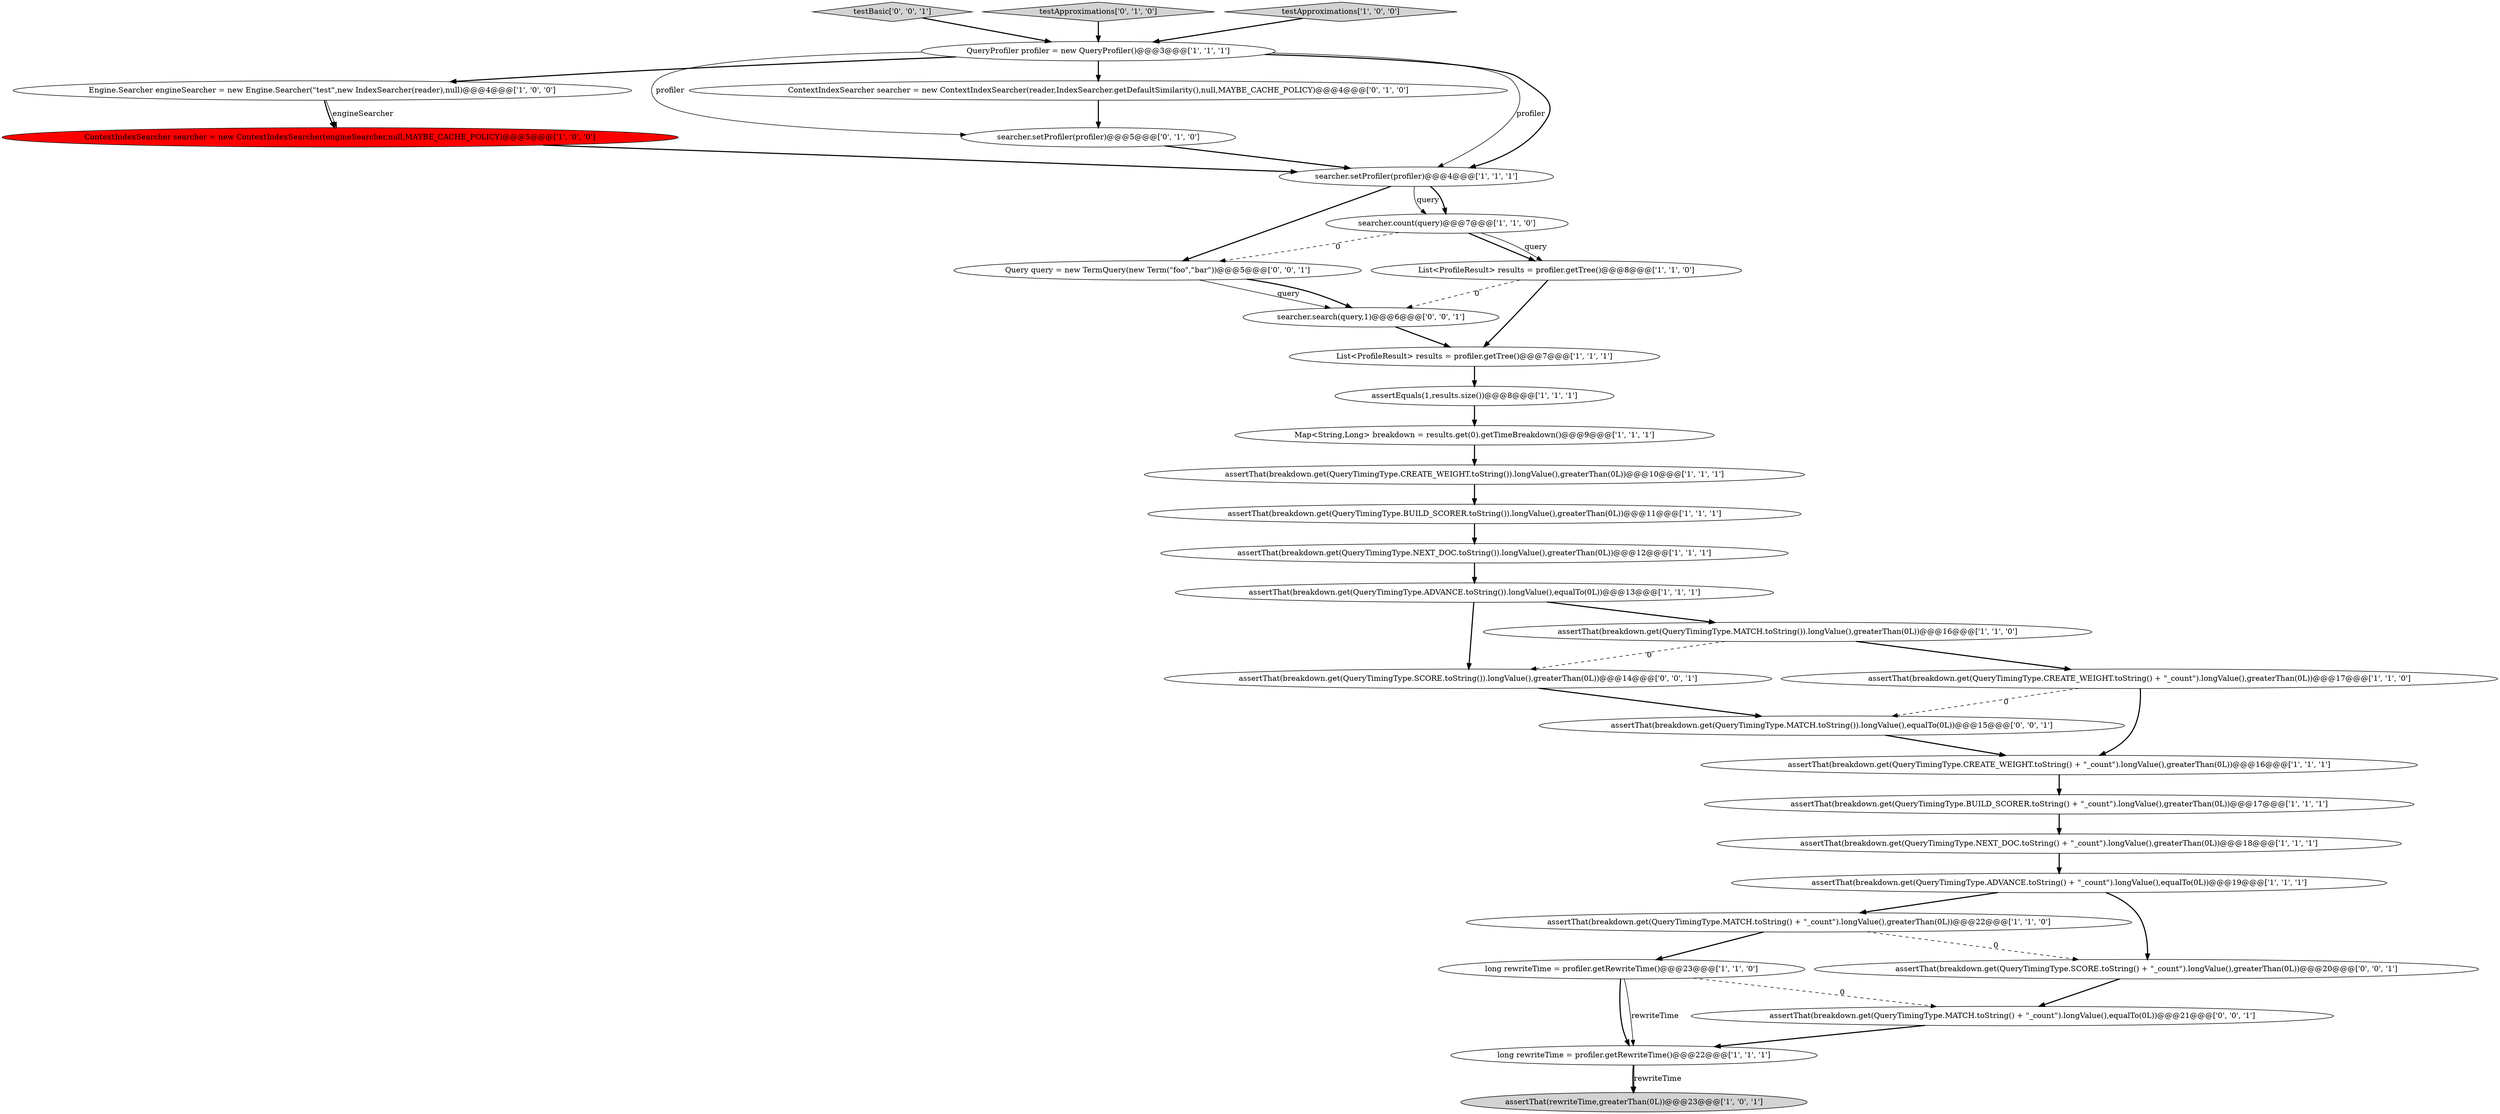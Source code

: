 digraph {
28 [style = filled, label = "assertThat(breakdown.get(QueryTimingType.SCORE.toString()).longValue(),greaterThan(0L))@@@14@@@['0', '0', '1']", fillcolor = white, shape = ellipse image = "AAA0AAABBB3BBB"];
5 [style = filled, label = "assertThat(rewriteTime,greaterThan(0L))@@@23@@@['1', '0', '1']", fillcolor = lightgray, shape = ellipse image = "AAA0AAABBB1BBB"];
30 [style = filled, label = "assertThat(breakdown.get(QueryTimingType.MATCH.toString()).longValue(),equalTo(0L))@@@15@@@['0', '0', '1']", fillcolor = white, shape = ellipse image = "AAA0AAABBB3BBB"];
9 [style = filled, label = "assertThat(breakdown.get(QueryTimingType.CREATE_WEIGHT.toString() + \"_count\").longValue(),greaterThan(0L))@@@17@@@['1', '1', '0']", fillcolor = white, shape = ellipse image = "AAA0AAABBB1BBB"];
1 [style = filled, label = "assertThat(breakdown.get(QueryTimingType.BUILD_SCORER.toString() + \"_count\").longValue(),greaterThan(0L))@@@17@@@['1', '1', '1']", fillcolor = white, shape = ellipse image = "AAA0AAABBB1BBB"];
10 [style = filled, label = "assertThat(breakdown.get(QueryTimingType.NEXT_DOC.toString() + \"_count\").longValue(),greaterThan(0L))@@@18@@@['1', '1', '1']", fillcolor = white, shape = ellipse image = "AAA0AAABBB1BBB"];
33 [style = filled, label = "searcher.search(query,1)@@@6@@@['0', '0', '1']", fillcolor = white, shape = ellipse image = "AAA0AAABBB3BBB"];
31 [style = filled, label = "testBasic['0', '0', '1']", fillcolor = lightgray, shape = diamond image = "AAA0AAABBB3BBB"];
14 [style = filled, label = "Engine.Searcher engineSearcher = new Engine.Searcher(\"test\",new IndexSearcher(reader),null)@@@4@@@['1', '0', '0']", fillcolor = white, shape = ellipse image = "AAA0AAABBB1BBB"];
25 [style = filled, label = "searcher.setProfiler(profiler)@@@5@@@['0', '1', '0']", fillcolor = white, shape = ellipse image = "AAA0AAABBB2BBB"];
29 [style = filled, label = "assertThat(breakdown.get(QueryTimingType.MATCH.toString() + \"_count\").longValue(),equalTo(0L))@@@21@@@['0', '0', '1']", fillcolor = white, shape = ellipse image = "AAA0AAABBB3BBB"];
27 [style = filled, label = "Query query = new TermQuery(new Term(\"foo\",\"bar\"))@@@5@@@['0', '0', '1']", fillcolor = white, shape = ellipse image = "AAA0AAABBB3BBB"];
12 [style = filled, label = "assertThat(breakdown.get(QueryTimingType.ADVANCE.toString() + \"_count\").longValue(),equalTo(0L))@@@19@@@['1', '1', '1']", fillcolor = white, shape = ellipse image = "AAA0AAABBB1BBB"];
8 [style = filled, label = "assertThat(breakdown.get(QueryTimingType.MATCH.toString()).longValue(),greaterThan(0L))@@@16@@@['1', '1', '0']", fillcolor = white, shape = ellipse image = "AAA0AAABBB1BBB"];
26 [style = filled, label = "ContextIndexSearcher searcher = new ContextIndexSearcher(reader,IndexSearcher.getDefaultSimilarity(),null,MAYBE_CACHE_POLICY)@@@4@@@['0', '1', '0']", fillcolor = white, shape = ellipse image = "AAA0AAABBB2BBB"];
3 [style = filled, label = "assertThat(breakdown.get(QueryTimingType.CREATE_WEIGHT.toString()).longValue(),greaterThan(0L))@@@10@@@['1', '1', '1']", fillcolor = white, shape = ellipse image = "AAA0AAABBB1BBB"];
15 [style = filled, label = "Map<String,Long> breakdown = results.get(0).getTimeBreakdown()@@@9@@@['1', '1', '1']", fillcolor = white, shape = ellipse image = "AAA0AAABBB1BBB"];
21 [style = filled, label = "searcher.setProfiler(profiler)@@@4@@@['1', '1', '1']", fillcolor = white, shape = ellipse image = "AAA0AAABBB1BBB"];
18 [style = filled, label = "assertThat(breakdown.get(QueryTimingType.NEXT_DOC.toString()).longValue(),greaterThan(0L))@@@12@@@['1', '1', '1']", fillcolor = white, shape = ellipse image = "AAA0AAABBB1BBB"];
13 [style = filled, label = "QueryProfiler profiler = new QueryProfiler()@@@3@@@['1', '1', '1']", fillcolor = white, shape = ellipse image = "AAA0AAABBB1BBB"];
22 [style = filled, label = "ContextIndexSearcher searcher = new ContextIndexSearcher(engineSearcher,null,MAYBE_CACHE_POLICY)@@@5@@@['1', '0', '0']", fillcolor = red, shape = ellipse image = "AAA1AAABBB1BBB"];
19 [style = filled, label = "long rewriteTime = profiler.getRewriteTime()@@@23@@@['1', '1', '0']", fillcolor = white, shape = ellipse image = "AAA0AAABBB1BBB"];
23 [style = filled, label = "assertThat(breakdown.get(QueryTimingType.BUILD_SCORER.toString()).longValue(),greaterThan(0L))@@@11@@@['1', '1', '1']", fillcolor = white, shape = ellipse image = "AAA0AAABBB1BBB"];
16 [style = filled, label = "assertThat(breakdown.get(QueryTimingType.MATCH.toString() + \"_count\").longValue(),greaterThan(0L))@@@22@@@['1', '1', '0']", fillcolor = white, shape = ellipse image = "AAA0AAABBB1BBB"];
0 [style = filled, label = "searcher.count(query)@@@7@@@['1', '1', '0']", fillcolor = white, shape = ellipse image = "AAA0AAABBB1BBB"];
20 [style = filled, label = "long rewriteTime = profiler.getRewriteTime()@@@22@@@['1', '1', '1']", fillcolor = white, shape = ellipse image = "AAA0AAABBB1BBB"];
2 [style = filled, label = "List<ProfileResult> results = profiler.getTree()@@@8@@@['1', '1', '0']", fillcolor = white, shape = ellipse image = "AAA0AAABBB1BBB"];
17 [style = filled, label = "assertEquals(1,results.size())@@@8@@@['1', '1', '1']", fillcolor = white, shape = ellipse image = "AAA0AAABBB1BBB"];
24 [style = filled, label = "testApproximations['0', '1', '0']", fillcolor = lightgray, shape = diamond image = "AAA0AAABBB2BBB"];
4 [style = filled, label = "List<ProfileResult> results = profiler.getTree()@@@7@@@['1', '1', '1']", fillcolor = white, shape = ellipse image = "AAA0AAABBB1BBB"];
32 [style = filled, label = "assertThat(breakdown.get(QueryTimingType.SCORE.toString() + \"_count\").longValue(),greaterThan(0L))@@@20@@@['0', '0', '1']", fillcolor = white, shape = ellipse image = "AAA0AAABBB3BBB"];
7 [style = filled, label = "assertThat(breakdown.get(QueryTimingType.ADVANCE.toString()).longValue(),equalTo(0L))@@@13@@@['1', '1', '1']", fillcolor = white, shape = ellipse image = "AAA0AAABBB1BBB"];
6 [style = filled, label = "assertThat(breakdown.get(QueryTimingType.CREATE_WEIGHT.toString() + \"_count\").longValue(),greaterThan(0L))@@@16@@@['1', '1', '1']", fillcolor = white, shape = ellipse image = "AAA0AAABBB1BBB"];
11 [style = filled, label = "testApproximations['1', '0', '0']", fillcolor = lightgray, shape = diamond image = "AAA0AAABBB1BBB"];
21->0 [style = solid, label="query"];
16->32 [style = dashed, label="0"];
13->25 [style = solid, label="profiler"];
4->17 [style = bold, label=""];
21->0 [style = bold, label=""];
28->30 [style = bold, label=""];
21->27 [style = bold, label=""];
27->33 [style = solid, label="query"];
19->20 [style = bold, label=""];
31->13 [style = bold, label=""];
26->25 [style = bold, label=""];
0->2 [style = bold, label=""];
33->4 [style = bold, label=""];
19->20 [style = solid, label="rewriteTime"];
14->22 [style = bold, label=""];
19->29 [style = dashed, label="0"];
22->21 [style = bold, label=""];
12->32 [style = bold, label=""];
12->16 [style = bold, label=""];
0->27 [style = dashed, label="0"];
8->28 [style = dashed, label="0"];
16->19 [style = bold, label=""];
15->3 [style = bold, label=""];
7->8 [style = bold, label=""];
2->4 [style = bold, label=""];
30->6 [style = bold, label=""];
9->6 [style = bold, label=""];
20->5 [style = bold, label=""];
32->29 [style = bold, label=""];
6->1 [style = bold, label=""];
29->20 [style = bold, label=""];
3->23 [style = bold, label=""];
13->21 [style = solid, label="profiler"];
7->28 [style = bold, label=""];
13->26 [style = bold, label=""];
10->12 [style = bold, label=""];
20->5 [style = solid, label="rewriteTime"];
11->13 [style = bold, label=""];
8->9 [style = bold, label=""];
17->15 [style = bold, label=""];
0->2 [style = solid, label="query"];
14->22 [style = solid, label="engineSearcher"];
2->33 [style = dashed, label="0"];
27->33 [style = bold, label=""];
18->7 [style = bold, label=""];
13->21 [style = bold, label=""];
1->10 [style = bold, label=""];
13->14 [style = bold, label=""];
23->18 [style = bold, label=""];
9->30 [style = dashed, label="0"];
25->21 [style = bold, label=""];
24->13 [style = bold, label=""];
}
